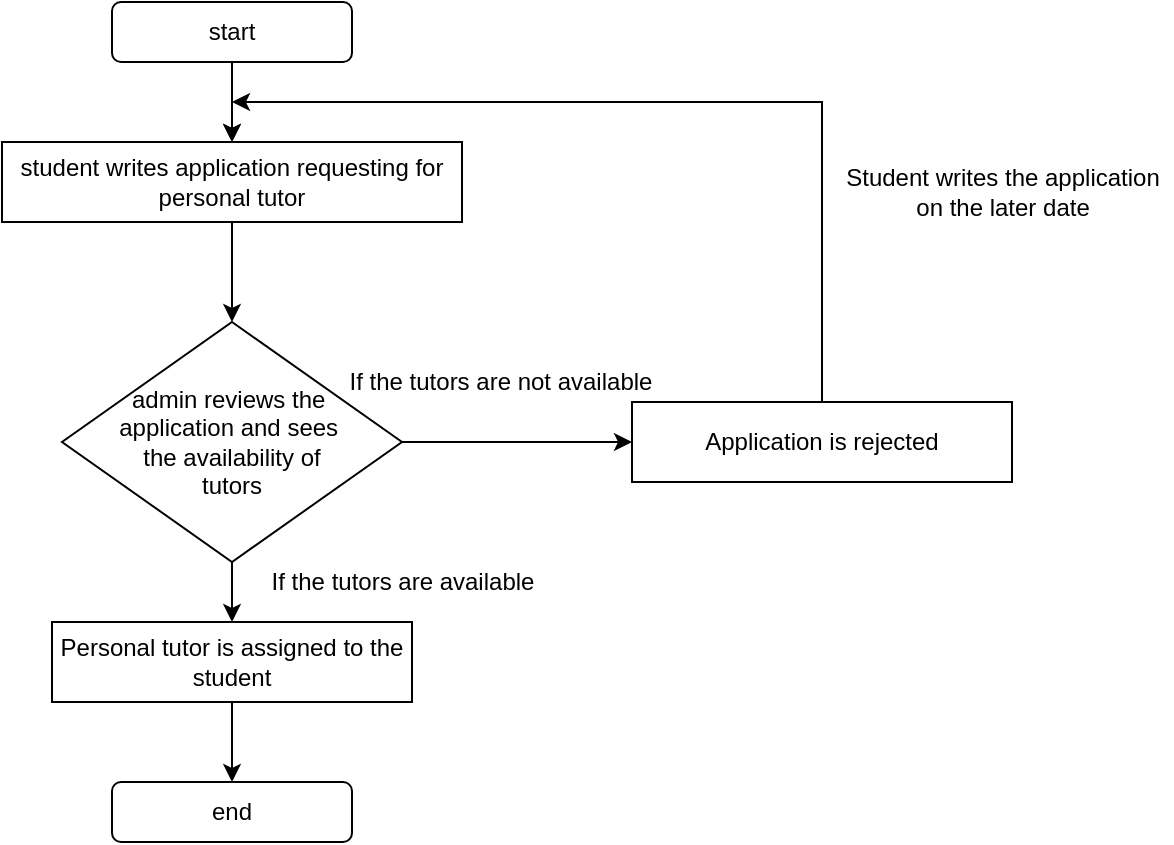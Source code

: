 <mxfile version="18.0.1" type="device"><diagram id="s6nuALTDsmrf2CRFqSOb" name="Page-1"><mxGraphModel dx="1278" dy="585" grid="1" gridSize="10" guides="1" tooltips="1" connect="1" arrows="1" fold="1" page="1" pageScale="1" pageWidth="827" pageHeight="1169" math="0" shadow="0"><root><mxCell id="0"/><mxCell id="1" parent="0"/><mxCell id="-gCPCJ-vZon49CqBmwW0-1" value="end" style="rounded=1;whiteSpace=wrap;html=1;" vertex="1" parent="1"><mxGeometry x="220" y="440" width="120" height="30" as="geometry"/></mxCell><mxCell id="-gCPCJ-vZon49CqBmwW0-7" value="" style="edgeStyle=orthogonalEdgeStyle;rounded=0;orthogonalLoop=1;jettySize=auto;html=1;" edge="1" parent="1" source="-gCPCJ-vZon49CqBmwW0-2" target="-gCPCJ-vZon49CqBmwW0-3"><mxGeometry relative="1" as="geometry"/></mxCell><mxCell id="-gCPCJ-vZon49CqBmwW0-13" value="" style="edgeStyle=orthogonalEdgeStyle;rounded=0;orthogonalLoop=1;jettySize=auto;html=1;" edge="1" parent="1" source="-gCPCJ-vZon49CqBmwW0-2" target="-gCPCJ-vZon49CqBmwW0-3"><mxGeometry relative="1" as="geometry"/></mxCell><mxCell id="-gCPCJ-vZon49CqBmwW0-2" value="start" style="rounded=1;whiteSpace=wrap;html=1;" vertex="1" parent="1"><mxGeometry x="220" y="50" width="120" height="30" as="geometry"/></mxCell><mxCell id="-gCPCJ-vZon49CqBmwW0-8" value="" style="edgeStyle=orthogonalEdgeStyle;rounded=0;orthogonalLoop=1;jettySize=auto;html=1;" edge="1" parent="1" source="-gCPCJ-vZon49CqBmwW0-3" target="-gCPCJ-vZon49CqBmwW0-4"><mxGeometry relative="1" as="geometry"/></mxCell><mxCell id="-gCPCJ-vZon49CqBmwW0-3" value="student writes application requesting for personal tutor" style="rounded=0;whiteSpace=wrap;html=1;" vertex="1" parent="1"><mxGeometry x="165" y="120" width="230" height="40" as="geometry"/></mxCell><mxCell id="-gCPCJ-vZon49CqBmwW0-9" value="" style="edgeStyle=orthogonalEdgeStyle;rounded=0;orthogonalLoop=1;jettySize=auto;html=1;" edge="1" parent="1" source="-gCPCJ-vZon49CqBmwW0-4" target="-gCPCJ-vZon49CqBmwW0-6"><mxGeometry relative="1" as="geometry"/></mxCell><mxCell id="-gCPCJ-vZon49CqBmwW0-11" value="" style="edgeStyle=orthogonalEdgeStyle;rounded=0;orthogonalLoop=1;jettySize=auto;html=1;" edge="1" parent="1" source="-gCPCJ-vZon49CqBmwW0-4" target="-gCPCJ-vZon49CqBmwW0-5"><mxGeometry relative="1" as="geometry"/></mxCell><mxCell id="-gCPCJ-vZon49CqBmwW0-4" value="admin reviews the&amp;nbsp;&lt;br&gt;application and sees&amp;nbsp;&lt;br&gt;the availability of &lt;br&gt;tutors" style="rhombus;whiteSpace=wrap;html=1;" vertex="1" parent="1"><mxGeometry x="195" y="210" width="170" height="120" as="geometry"/></mxCell><mxCell id="-gCPCJ-vZon49CqBmwW0-5" value="Application is rejected" style="rounded=0;whiteSpace=wrap;html=1;" vertex="1" parent="1"><mxGeometry x="480" y="250" width="190" height="40" as="geometry"/></mxCell><mxCell id="-gCPCJ-vZon49CqBmwW0-10" value="" style="edgeStyle=orthogonalEdgeStyle;rounded=0;orthogonalLoop=1;jettySize=auto;html=1;" edge="1" parent="1" source="-gCPCJ-vZon49CqBmwW0-6" target="-gCPCJ-vZon49CqBmwW0-1"><mxGeometry relative="1" as="geometry"/></mxCell><mxCell id="-gCPCJ-vZon49CqBmwW0-6" value="Personal tutor is assigned to the student" style="rounded=0;whiteSpace=wrap;html=1;" vertex="1" parent="1"><mxGeometry x="190" y="360" width="180" height="40" as="geometry"/></mxCell><mxCell id="-gCPCJ-vZon49CqBmwW0-14" value="" style="endArrow=classic;html=1;rounded=0;edgeStyle=orthogonalEdgeStyle;exitX=0.5;exitY=0;exitDx=0;exitDy=0;" edge="1" parent="1" source="-gCPCJ-vZon49CqBmwW0-5"><mxGeometry width="50" height="50" relative="1" as="geometry"><mxPoint x="610" y="90" as="sourcePoint"/><mxPoint x="280" y="100" as="targetPoint"/><Array as="points"><mxPoint x="575" y="100"/><mxPoint x="460" y="100"/></Array></mxGeometry></mxCell><mxCell id="-gCPCJ-vZon49CqBmwW0-15" value="Student writes the application &lt;br&gt;on the later date" style="text;html=1;align=center;verticalAlign=middle;resizable=0;points=[];autosize=1;strokeColor=none;fillColor=none;" vertex="1" parent="1"><mxGeometry x="580" y="130" width="170" height="30" as="geometry"/></mxCell><mxCell id="-gCPCJ-vZon49CqBmwW0-16" value="If the tutors are not available" style="text;html=1;align=center;verticalAlign=middle;resizable=0;points=[];autosize=1;strokeColor=none;fillColor=none;" vertex="1" parent="1"><mxGeometry x="329" y="230" width="170" height="20" as="geometry"/></mxCell><mxCell id="-gCPCJ-vZon49CqBmwW0-17" value="If the tutors are available" style="text;html=1;align=center;verticalAlign=middle;resizable=0;points=[];autosize=1;strokeColor=none;fillColor=none;" vertex="1" parent="1"><mxGeometry x="290" y="330" width="150" height="20" as="geometry"/></mxCell></root></mxGraphModel></diagram></mxfile>